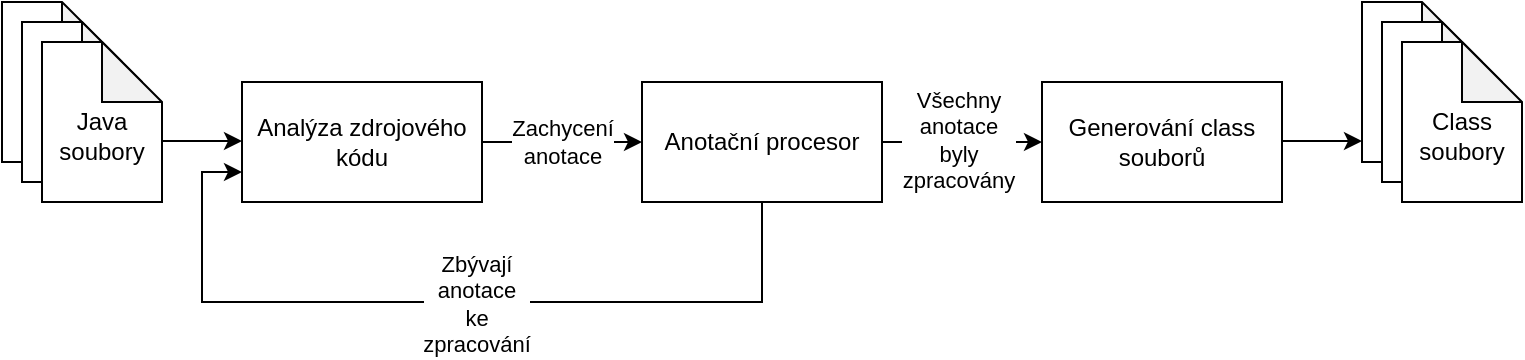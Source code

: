 <mxfile version="14.4.3" type="github">
  <diagram id="_T0ZE6IYKcckWtxlr23s" name="Page-1">
    <mxGraphModel dx="1425" dy="817" grid="1" gridSize="10" guides="1" tooltips="1" connect="1" arrows="1" fold="1" page="1" pageScale="1" pageWidth="827" pageHeight="1169" math="0" shadow="0">
      <root>
        <mxCell id="0" />
        <mxCell id="1" parent="0" />
        <mxCell id="ZQk0muWD7_RJTWuYfnE8-1" value="" style="shape=note;whiteSpace=wrap;html=1;backgroundOutline=1;darkOpacity=0.05;" vertex="1" parent="1">
          <mxGeometry x="40" y="180" width="60" height="80" as="geometry" />
        </mxCell>
        <mxCell id="ZQk0muWD7_RJTWuYfnE8-2" value="" style="shape=note;whiteSpace=wrap;html=1;backgroundOutline=1;darkOpacity=0.05;" vertex="1" parent="1">
          <mxGeometry x="50" y="190" width="60" height="80" as="geometry" />
        </mxCell>
        <mxCell id="ZQk0muWD7_RJTWuYfnE8-3" value="&lt;br&gt;Java soubory" style="shape=note;whiteSpace=wrap;html=1;backgroundOutline=1;darkOpacity=0.05;" vertex="1" parent="1">
          <mxGeometry x="60" y="200" width="60" height="80" as="geometry" />
        </mxCell>
        <mxCell id="ZQk0muWD7_RJTWuYfnE8-4" value="" style="shape=note;whiteSpace=wrap;html=1;backgroundOutline=1;darkOpacity=0.05;" vertex="1" parent="1">
          <mxGeometry x="720" y="180" width="60" height="80" as="geometry" />
        </mxCell>
        <mxCell id="ZQk0muWD7_RJTWuYfnE8-5" value="" style="shape=note;whiteSpace=wrap;html=1;backgroundOutline=1;darkOpacity=0.05;" vertex="1" parent="1">
          <mxGeometry x="730" y="190" width="60" height="80" as="geometry" />
        </mxCell>
        <mxCell id="ZQk0muWD7_RJTWuYfnE8-6" value="&lt;br&gt;Class&lt;br&gt;soubory" style="shape=note;whiteSpace=wrap;html=1;backgroundOutline=1;darkOpacity=0.05;" vertex="1" parent="1">
          <mxGeometry x="740" y="200" width="60" height="80" as="geometry" />
        </mxCell>
        <mxCell id="ZQk0muWD7_RJTWuYfnE8-7" value="Analýza zdrojového kódu" style="rounded=0;whiteSpace=wrap;html=1;" vertex="1" parent="1">
          <mxGeometry x="160" y="220" width="120" height="60" as="geometry" />
        </mxCell>
        <mxCell id="ZQk0muWD7_RJTWuYfnE8-20" style="edgeStyle=orthogonalEdgeStyle;rounded=0;orthogonalLoop=1;jettySize=auto;html=1;exitX=0.5;exitY=1;exitDx=0;exitDy=0;entryX=0;entryY=0.75;entryDx=0;entryDy=0;" edge="1" parent="1" source="ZQk0muWD7_RJTWuYfnE8-8" target="ZQk0muWD7_RJTWuYfnE8-7">
          <mxGeometry relative="1" as="geometry">
            <Array as="points">
              <mxPoint x="420" y="330" />
              <mxPoint x="140" y="330" />
              <mxPoint x="140" y="265" />
            </Array>
          </mxGeometry>
        </mxCell>
        <mxCell id="ZQk0muWD7_RJTWuYfnE8-22" value="Zbývají&lt;br&gt;anotace&lt;br&gt;ke&lt;br&gt;zpracování" style="edgeLabel;html=1;align=center;verticalAlign=middle;resizable=0;points=[];" vertex="1" connectable="0" parent="ZQk0muWD7_RJTWuYfnE8-20">
          <mxGeometry x="-0.067" y="1" relative="1" as="geometry">
            <mxPoint as="offset" />
          </mxGeometry>
        </mxCell>
        <mxCell id="ZQk0muWD7_RJTWuYfnE8-8" value="Anotační procesor" style="rounded=0;whiteSpace=wrap;html=1;" vertex="1" parent="1">
          <mxGeometry x="360" y="220" width="120" height="60" as="geometry" />
        </mxCell>
        <mxCell id="ZQk0muWD7_RJTWuYfnE8-10" value="Generování class souborů" style="rounded=0;whiteSpace=wrap;html=1;" vertex="1" parent="1">
          <mxGeometry x="560" y="220" width="120" height="60" as="geometry" />
        </mxCell>
        <mxCell id="ZQk0muWD7_RJTWuYfnE8-11" value="" style="endArrow=classic;html=1;entryX=0;entryY=0.5;entryDx=0;entryDy=0;" edge="1" parent="1" target="ZQk0muWD7_RJTWuYfnE8-8">
          <mxGeometry width="50" height="50" relative="1" as="geometry">
            <mxPoint x="280" y="250" as="sourcePoint" />
            <mxPoint x="330" y="200" as="targetPoint" />
          </mxGeometry>
        </mxCell>
        <mxCell id="ZQk0muWD7_RJTWuYfnE8-12" value="Zachycení&lt;br&gt;anotace" style="edgeLabel;html=1;align=center;verticalAlign=middle;resizable=0;points=[];" vertex="1" connectable="0" parent="ZQk0muWD7_RJTWuYfnE8-11">
          <mxGeometry x="0.05" y="-1" relative="1" as="geometry">
            <mxPoint x="-2" y="-1" as="offset" />
          </mxGeometry>
        </mxCell>
        <mxCell id="ZQk0muWD7_RJTWuYfnE8-13" value="" style="endArrow=classic;html=1;entryX=0;entryY=0.5;entryDx=0;entryDy=0;" edge="1" parent="1" target="ZQk0muWD7_RJTWuYfnE8-10">
          <mxGeometry width="50" height="50" relative="1" as="geometry">
            <mxPoint x="480" y="250" as="sourcePoint" />
            <mxPoint x="530" y="200" as="targetPoint" />
          </mxGeometry>
        </mxCell>
        <mxCell id="ZQk0muWD7_RJTWuYfnE8-21" value="Všechny&lt;br&gt;anotace&lt;br&gt;byly&lt;br&gt;zpracovány" style="edgeLabel;html=1;align=center;verticalAlign=middle;resizable=0;points=[];" vertex="1" connectable="0" parent="ZQk0muWD7_RJTWuYfnE8-13">
          <mxGeometry x="-0.056" y="1" relative="1" as="geometry">
            <mxPoint as="offset" />
          </mxGeometry>
        </mxCell>
        <mxCell id="ZQk0muWD7_RJTWuYfnE8-17" value="" style="endArrow=classic;html=1;" edge="1" parent="1">
          <mxGeometry width="50" height="50" relative="1" as="geometry">
            <mxPoint x="120" y="249.5" as="sourcePoint" />
            <mxPoint x="160" y="249.5" as="targetPoint" />
          </mxGeometry>
        </mxCell>
        <mxCell id="ZQk0muWD7_RJTWuYfnE8-19" value="" style="endArrow=classic;html=1;" edge="1" parent="1">
          <mxGeometry width="50" height="50" relative="1" as="geometry">
            <mxPoint x="680" y="249.5" as="sourcePoint" />
            <mxPoint x="720" y="249.5" as="targetPoint" />
          </mxGeometry>
        </mxCell>
      </root>
    </mxGraphModel>
  </diagram>
</mxfile>
